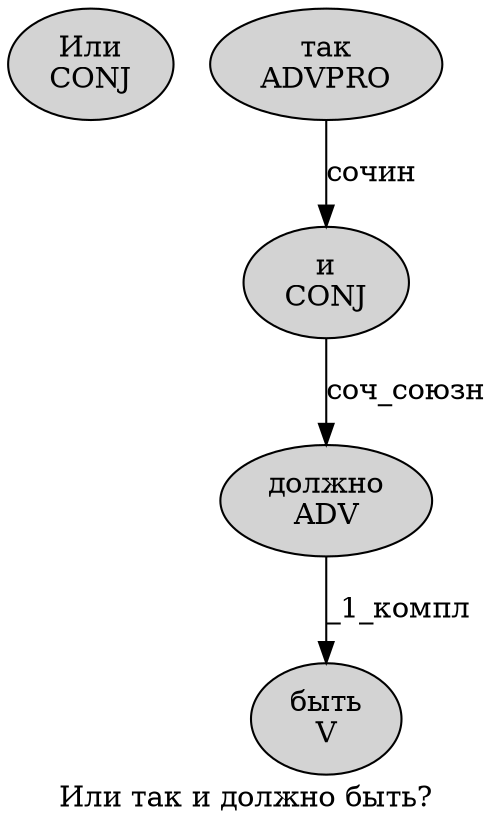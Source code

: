 digraph SENTENCE_2375 {
	graph [label="Или так и должно быть?"]
	node [style=filled]
		0 [label="Или
CONJ" color="" fillcolor=lightgray penwidth=1 shape=ellipse]
		1 [label="так
ADVPRO" color="" fillcolor=lightgray penwidth=1 shape=ellipse]
		2 [label="и
CONJ" color="" fillcolor=lightgray penwidth=1 shape=ellipse]
		3 [label="должно
ADV" color="" fillcolor=lightgray penwidth=1 shape=ellipse]
		4 [label="быть
V" color="" fillcolor=lightgray penwidth=1 shape=ellipse]
			1 -> 2 [label="сочин"]
			2 -> 3 [label="соч_союзн"]
			3 -> 4 [label="_1_компл"]
}